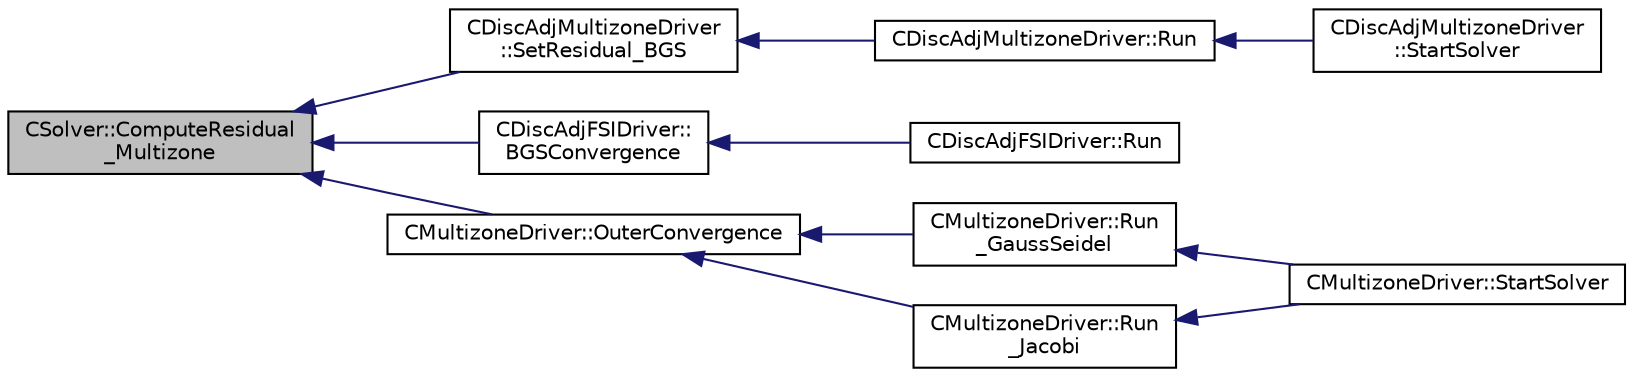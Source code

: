 digraph "CSolver::ComputeResidual_Multizone"
{
  edge [fontname="Helvetica",fontsize="10",labelfontname="Helvetica",labelfontsize="10"];
  node [fontname="Helvetica",fontsize="10",shape=record];
  rankdir="LR";
  Node695 [label="CSolver::ComputeResidual\l_Multizone",height=0.2,width=0.4,color="black", fillcolor="grey75", style="filled", fontcolor="black"];
  Node695 -> Node696 [dir="back",color="midnightblue",fontsize="10",style="solid",fontname="Helvetica"];
  Node696 [label="CDiscAdjMultizoneDriver\l::SetResidual_BGS",height=0.2,width=0.4,color="black", fillcolor="white", style="filled",URL="$class_c_disc_adj_multizone_driver.html#a0376ab7c0cb40fa091ff34d3b99e597c",tooltip="Compute BGS residuals. "];
  Node696 -> Node697 [dir="back",color="midnightblue",fontsize="10",style="solid",fontname="Helvetica"];
  Node697 [label="CDiscAdjMultizoneDriver::Run",height=0.2,width=0.4,color="black", fillcolor="white", style="filled",URL="$class_c_disc_adj_multizone_driver.html#af996aecdb6d20aa4fc81c9b67295abf5",tooltip="[Overload] Run an discrete adjoint update of all solvers within multiple zones. "];
  Node697 -> Node698 [dir="back",color="midnightblue",fontsize="10",style="solid",fontname="Helvetica"];
  Node698 [label="CDiscAdjMultizoneDriver\l::StartSolver",height=0.2,width=0.4,color="black", fillcolor="white", style="filled",URL="$class_c_disc_adj_multizone_driver.html#a75de0a1a482ceeed4301a384f1515092",tooltip="[Overload] Launch the computation for discrete adjoint multizone problems. "];
  Node695 -> Node699 [dir="back",color="midnightblue",fontsize="10",style="solid",fontname="Helvetica"];
  Node699 [label="CDiscAdjFSIDriver::\lBGSConvergence",height=0.2,width=0.4,color="black", fillcolor="white", style="filled",URL="$class_c_disc_adj_f_s_i_driver.html#a781367e50928b0355cd9cfb145cc7e58",tooltip="Check the convergence of BGS subiteration process. "];
  Node699 -> Node700 [dir="back",color="midnightblue",fontsize="10",style="solid",fontname="Helvetica"];
  Node700 [label="CDiscAdjFSIDriver::Run",height=0.2,width=0.4,color="black", fillcolor="white", style="filled",URL="$class_c_disc_adj_f_s_i_driver.html#a2e965d6e9c4dcfc296077cae225cab21",tooltip="Run a Discrete Adjoint iteration for the FSI problem. "];
  Node695 -> Node701 [dir="back",color="midnightblue",fontsize="10",style="solid",fontname="Helvetica"];
  Node701 [label="CMultizoneDriver::OuterConvergence",height=0.2,width=0.4,color="black", fillcolor="white", style="filled",URL="$class_c_multizone_driver.html#ae72bb40195e4066bc4be4adfb0df29e9",tooltip="Check the convergence at the outer level. "];
  Node701 -> Node702 [dir="back",color="midnightblue",fontsize="10",style="solid",fontname="Helvetica"];
  Node702 [label="CMultizoneDriver::Run\l_GaussSeidel",height=0.2,width=0.4,color="black", fillcolor="white", style="filled",URL="$class_c_multizone_driver.html#a8036223cdbe0c0d4552f17f6bad9189b",tooltip="Run a Block Gauss-Seidel iteration in all physical zones. "];
  Node702 -> Node703 [dir="back",color="midnightblue",fontsize="10",style="solid",fontname="Helvetica"];
  Node703 [label="CMultizoneDriver::StartSolver",height=0.2,width=0.4,color="black", fillcolor="white", style="filled",URL="$class_c_multizone_driver.html#a03cfc000c383ef0d86d34e1c6aef5ff3",tooltip="[Overload] Launch the computation for multizone problems. "];
  Node701 -> Node704 [dir="back",color="midnightblue",fontsize="10",style="solid",fontname="Helvetica"];
  Node704 [label="CMultizoneDriver::Run\l_Jacobi",height=0.2,width=0.4,color="black", fillcolor="white", style="filled",URL="$class_c_multizone_driver.html#a1bf2824daac5a10e8fb7387676eee338",tooltip="Run a Block-Jacobi iteration in all physical zones. "];
  Node704 -> Node703 [dir="back",color="midnightblue",fontsize="10",style="solid",fontname="Helvetica"];
}
